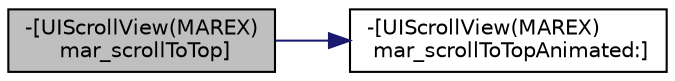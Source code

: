 digraph "-[UIScrollView(MAREX) mar_scrollToTop]"
{
  edge [fontname="Helvetica",fontsize="10",labelfontname="Helvetica",labelfontsize="10"];
  node [fontname="Helvetica",fontsize="10",shape=record];
  rankdir="LR";
  Node18 [label="-[UIScrollView(MAREX)\l mar_scrollToTop]",height=0.2,width=0.4,color="black", fillcolor="grey75", style="filled", fontcolor="black"];
  Node18 -> Node19 [color="midnightblue",fontsize="10",style="solid"];
  Node19 [label="-[UIScrollView(MAREX)\l mar_scrollToTopAnimated:]",height=0.2,width=0.4,color="black", fillcolor="white", style="filled",URL="$category_u_i_scroll_view_07_m_a_r_e_x_08.html#ae1b3801edd92064c707508ee05cbcd36"];
}
